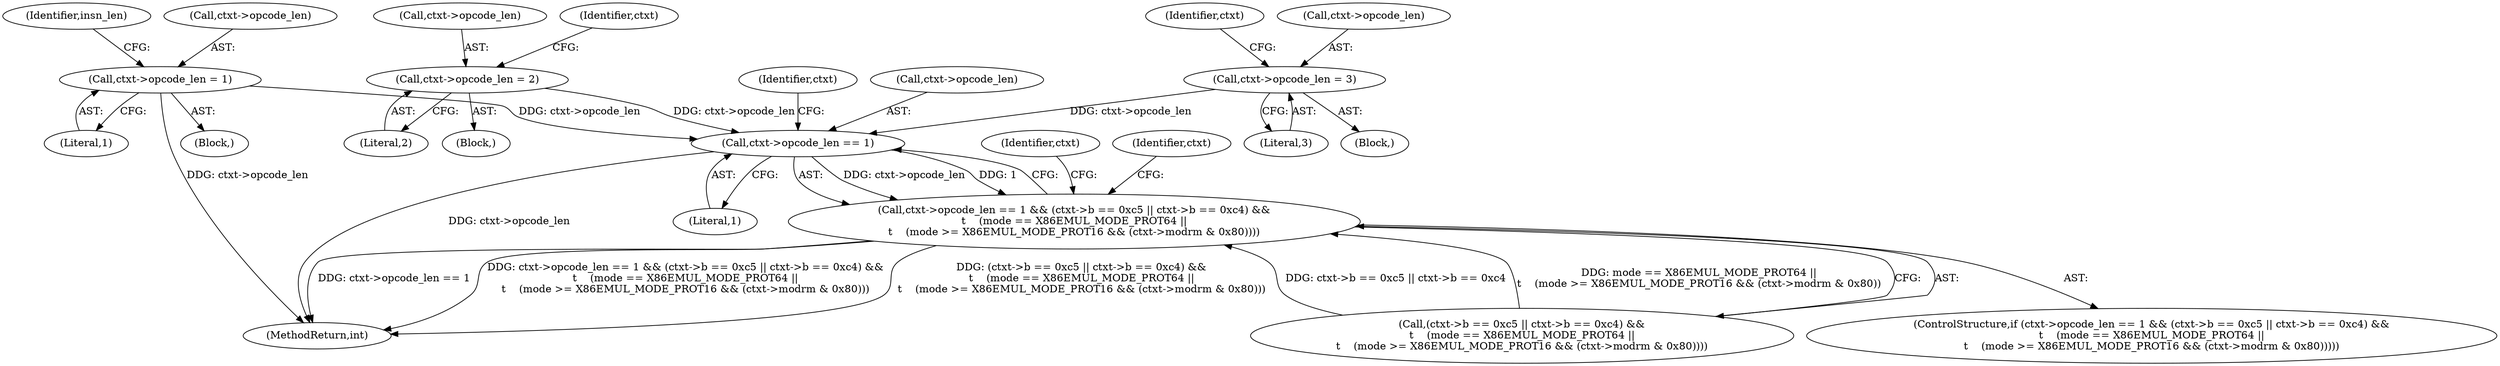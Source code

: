 digraph "0_linux_a430c9166312e1aa3d80bce32374233bdbfeba32@pointer" {
"1000479" [label="(Call,ctxt->opcode_len == 1)"];
"1000200" [label="(Call,ctxt->opcode_len = 1)"];
"1000412" [label="(Call,ctxt->opcode_len = 2)"];
"1000438" [label="(Call,ctxt->opcode_len = 3)"];
"1000478" [label="(Call,ctxt->opcode_len == 1 && (ctxt->b == 0xc5 || ctxt->b == 0xc4) &&\n\t    (mode == X86EMUL_MODE_PROT64 ||\n\t    (mode >= X86EMUL_MODE_PROT16 && (ctxt->modrm & 0x80))))"];
"1000483" [label="(Literal,1)"];
"1000438" [label="(Call,ctxt->opcode_len = 3)"];
"1000484" [label="(Call,(ctxt->b == 0xc5 || ctxt->b == 0xc4) &&\n\t    (mode == X86EMUL_MODE_PROT64 ||\n\t    (mode >= X86EMUL_MODE_PROT16 && (ctxt->modrm & 0x80))))"];
"1000445" [label="(Identifier,ctxt)"];
"1000200" [label="(Call,ctxt->opcode_len = 1)"];
"1000412" [label="(Call,ctxt->opcode_len = 2)"];
"1000518" [label="(Identifier,ctxt)"];
"1000478" [label="(Call,ctxt->opcode_len == 1 && (ctxt->b == 0xc5 || ctxt->b == 0xc4) &&\n\t    (mode == X86EMUL_MODE_PROT64 ||\n\t    (mode >= X86EMUL_MODE_PROT16 && (ctxt->modrm & 0x80))))"];
"1000411" [label="(Block,)"];
"1000512" [label="(Identifier,ctxt)"];
"1000439" [label="(Call,ctxt->opcode_len)"];
"1001017" [label="(MethodReturn,int)"];
"1000133" [label="(Block,)"];
"1000442" [label="(Literal,3)"];
"1000413" [label="(Call,ctxt->opcode_len)"];
"1000479" [label="(Call,ctxt->opcode_len == 1)"];
"1000207" [label="(Identifier,insn_len)"];
"1000201" [label="(Call,ctxt->opcode_len)"];
"1000437" [label="(Block,)"];
"1000204" [label="(Literal,1)"];
"1000419" [label="(Identifier,ctxt)"];
"1000488" [label="(Identifier,ctxt)"];
"1000416" [label="(Literal,2)"];
"1000477" [label="(ControlStructure,if (ctxt->opcode_len == 1 && (ctxt->b == 0xc5 || ctxt->b == 0xc4) &&\n\t    (mode == X86EMUL_MODE_PROT64 ||\n\t    (mode >= X86EMUL_MODE_PROT16 && (ctxt->modrm & 0x80)))))"];
"1000480" [label="(Call,ctxt->opcode_len)"];
"1000479" -> "1000478"  [label="AST: "];
"1000479" -> "1000483"  [label="CFG: "];
"1000480" -> "1000479"  [label="AST: "];
"1000483" -> "1000479"  [label="AST: "];
"1000488" -> "1000479"  [label="CFG: "];
"1000478" -> "1000479"  [label="CFG: "];
"1000479" -> "1001017"  [label="DDG: ctxt->opcode_len"];
"1000479" -> "1000478"  [label="DDG: ctxt->opcode_len"];
"1000479" -> "1000478"  [label="DDG: 1"];
"1000200" -> "1000479"  [label="DDG: ctxt->opcode_len"];
"1000412" -> "1000479"  [label="DDG: ctxt->opcode_len"];
"1000438" -> "1000479"  [label="DDG: ctxt->opcode_len"];
"1000200" -> "1000133"  [label="AST: "];
"1000200" -> "1000204"  [label="CFG: "];
"1000201" -> "1000200"  [label="AST: "];
"1000204" -> "1000200"  [label="AST: "];
"1000207" -> "1000200"  [label="CFG: "];
"1000200" -> "1001017"  [label="DDG: ctxt->opcode_len"];
"1000412" -> "1000411"  [label="AST: "];
"1000412" -> "1000416"  [label="CFG: "];
"1000413" -> "1000412"  [label="AST: "];
"1000416" -> "1000412"  [label="AST: "];
"1000419" -> "1000412"  [label="CFG: "];
"1000438" -> "1000437"  [label="AST: "];
"1000438" -> "1000442"  [label="CFG: "];
"1000439" -> "1000438"  [label="AST: "];
"1000442" -> "1000438"  [label="AST: "];
"1000445" -> "1000438"  [label="CFG: "];
"1000478" -> "1000477"  [label="AST: "];
"1000478" -> "1000484"  [label="CFG: "];
"1000484" -> "1000478"  [label="AST: "];
"1000512" -> "1000478"  [label="CFG: "];
"1000518" -> "1000478"  [label="CFG: "];
"1000478" -> "1001017"  [label="DDG: ctxt->opcode_len == 1"];
"1000478" -> "1001017"  [label="DDG: ctxt->opcode_len == 1 && (ctxt->b == 0xc5 || ctxt->b == 0xc4) &&\n\t    (mode == X86EMUL_MODE_PROT64 ||\n\t    (mode >= X86EMUL_MODE_PROT16 && (ctxt->modrm & 0x80)))"];
"1000478" -> "1001017"  [label="DDG: (ctxt->b == 0xc5 || ctxt->b == 0xc4) &&\n\t    (mode == X86EMUL_MODE_PROT64 ||\n\t    (mode >= X86EMUL_MODE_PROT16 && (ctxt->modrm & 0x80)))"];
"1000484" -> "1000478"  [label="DDG: ctxt->b == 0xc5 || ctxt->b == 0xc4"];
"1000484" -> "1000478"  [label="DDG: mode == X86EMUL_MODE_PROT64 ||\n\t    (mode >= X86EMUL_MODE_PROT16 && (ctxt->modrm & 0x80))"];
}
